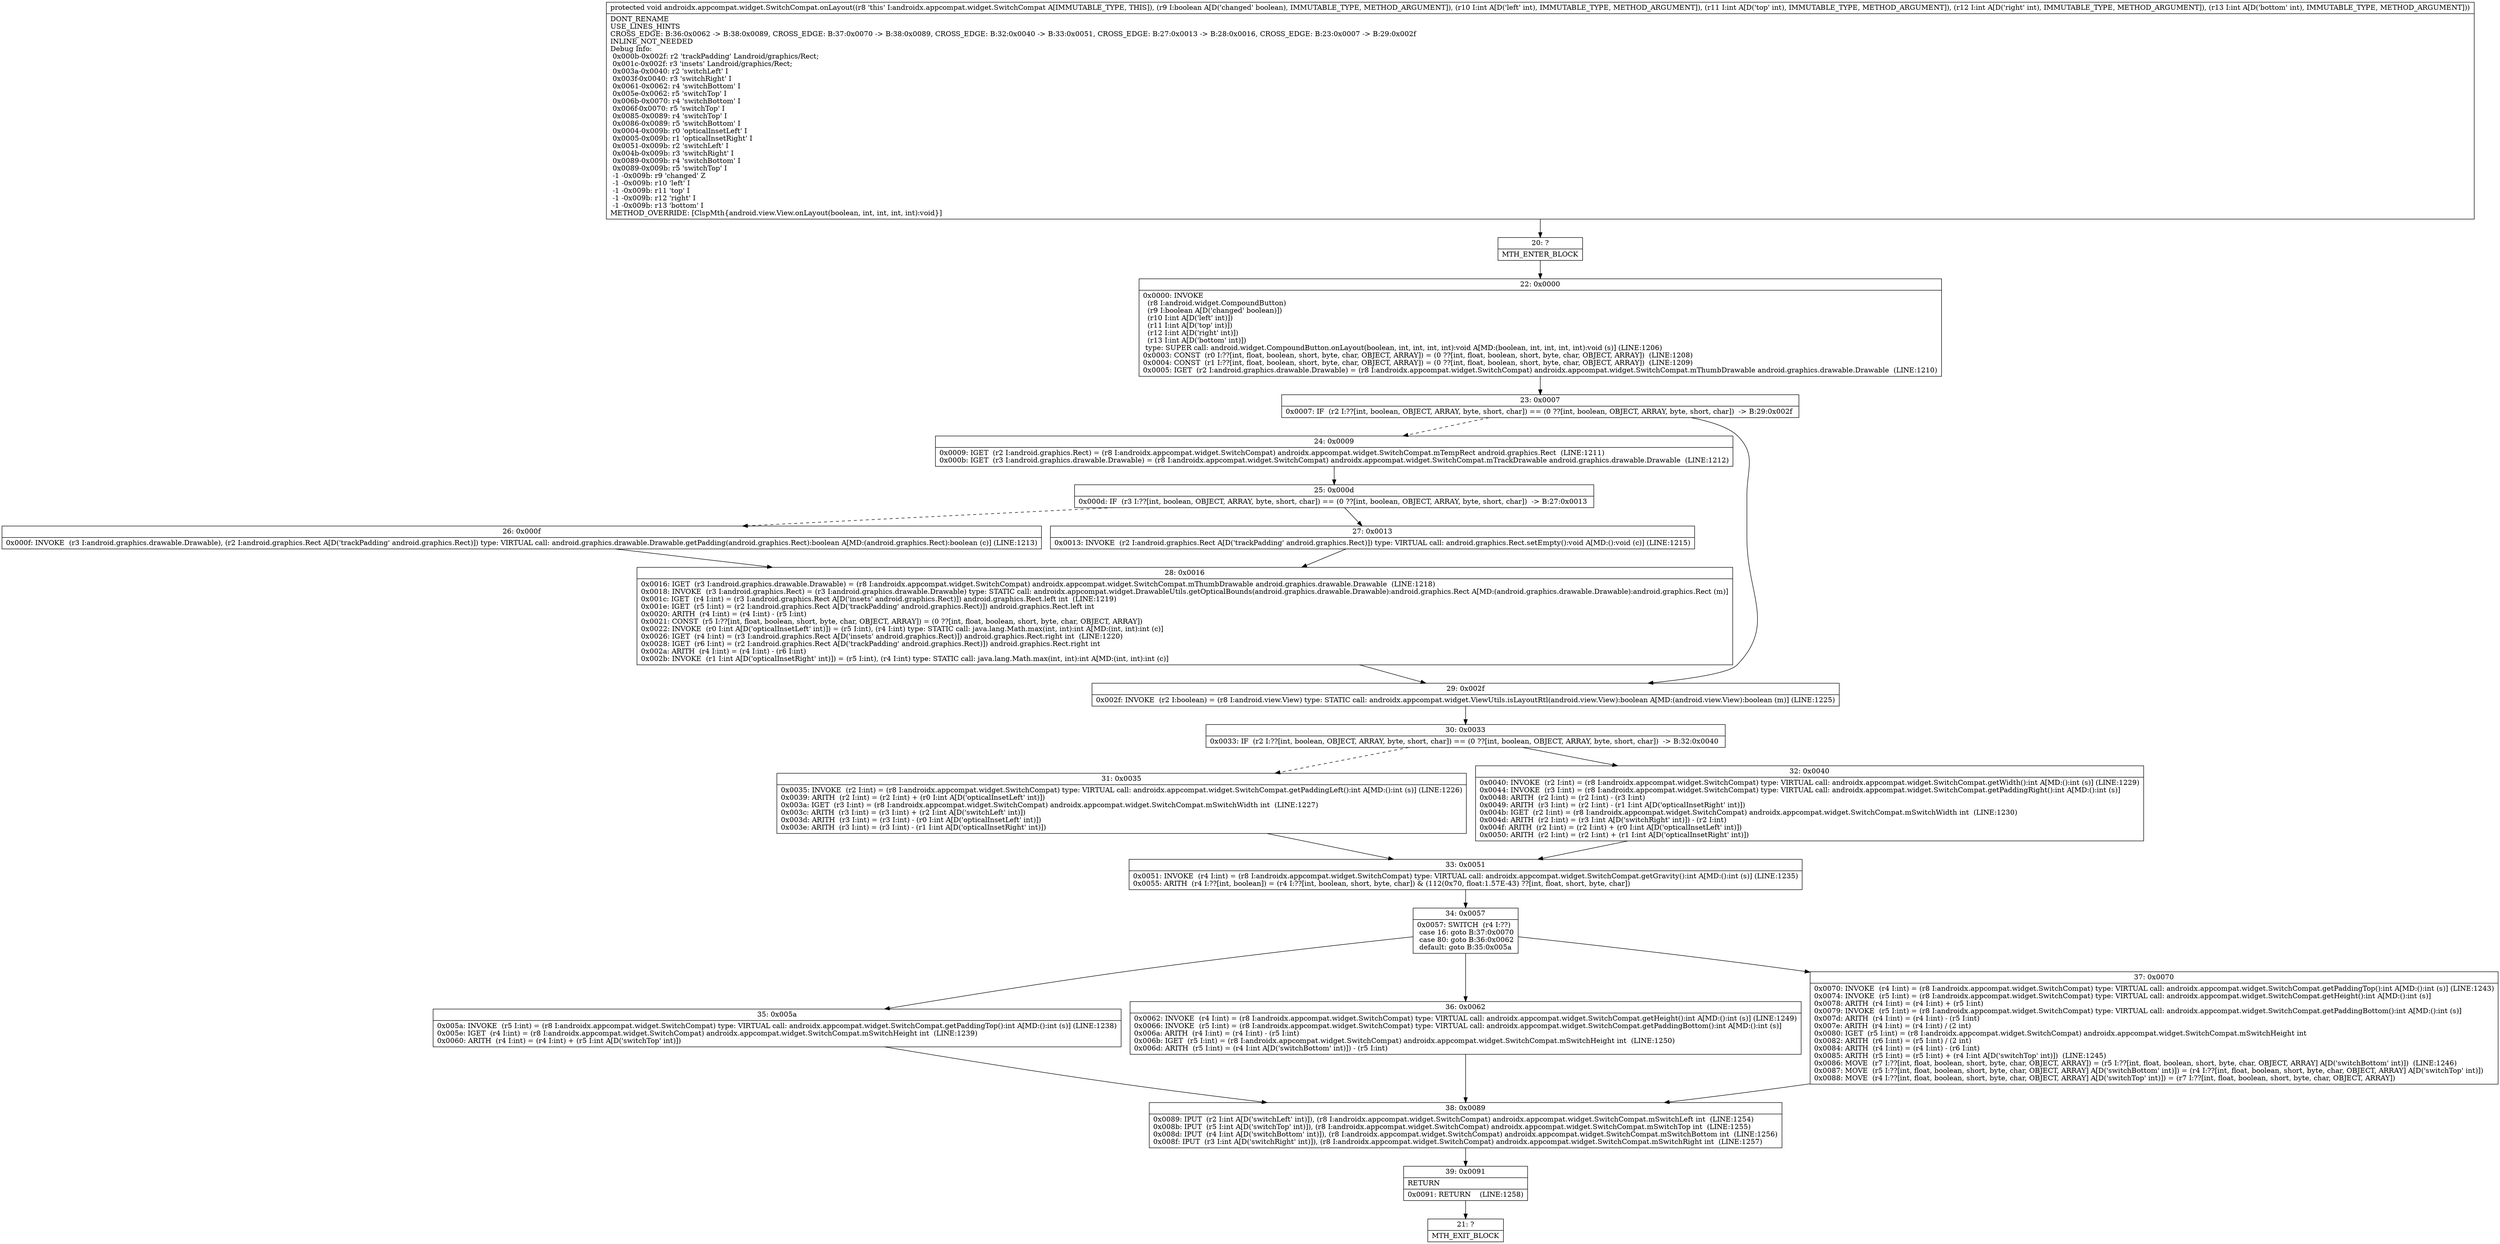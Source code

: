 digraph "CFG forandroidx.appcompat.widget.SwitchCompat.onLayout(ZIIII)V" {
Node_20 [shape=record,label="{20\:\ ?|MTH_ENTER_BLOCK\l}"];
Node_22 [shape=record,label="{22\:\ 0x0000|0x0000: INVOKE  \l  (r8 I:android.widget.CompoundButton)\l  (r9 I:boolean A[D('changed' boolean)])\l  (r10 I:int A[D('left' int)])\l  (r11 I:int A[D('top' int)])\l  (r12 I:int A[D('right' int)])\l  (r13 I:int A[D('bottom' int)])\l type: SUPER call: android.widget.CompoundButton.onLayout(boolean, int, int, int, int):void A[MD:(boolean, int, int, int, int):void (s)] (LINE:1206)\l0x0003: CONST  (r0 I:??[int, float, boolean, short, byte, char, OBJECT, ARRAY]) = (0 ??[int, float, boolean, short, byte, char, OBJECT, ARRAY])  (LINE:1208)\l0x0004: CONST  (r1 I:??[int, float, boolean, short, byte, char, OBJECT, ARRAY]) = (0 ??[int, float, boolean, short, byte, char, OBJECT, ARRAY])  (LINE:1209)\l0x0005: IGET  (r2 I:android.graphics.drawable.Drawable) = (r8 I:androidx.appcompat.widget.SwitchCompat) androidx.appcompat.widget.SwitchCompat.mThumbDrawable android.graphics.drawable.Drawable  (LINE:1210)\l}"];
Node_23 [shape=record,label="{23\:\ 0x0007|0x0007: IF  (r2 I:??[int, boolean, OBJECT, ARRAY, byte, short, char]) == (0 ??[int, boolean, OBJECT, ARRAY, byte, short, char])  \-\> B:29:0x002f \l}"];
Node_24 [shape=record,label="{24\:\ 0x0009|0x0009: IGET  (r2 I:android.graphics.Rect) = (r8 I:androidx.appcompat.widget.SwitchCompat) androidx.appcompat.widget.SwitchCompat.mTempRect android.graphics.Rect  (LINE:1211)\l0x000b: IGET  (r3 I:android.graphics.drawable.Drawable) = (r8 I:androidx.appcompat.widget.SwitchCompat) androidx.appcompat.widget.SwitchCompat.mTrackDrawable android.graphics.drawable.Drawable  (LINE:1212)\l}"];
Node_25 [shape=record,label="{25\:\ 0x000d|0x000d: IF  (r3 I:??[int, boolean, OBJECT, ARRAY, byte, short, char]) == (0 ??[int, boolean, OBJECT, ARRAY, byte, short, char])  \-\> B:27:0x0013 \l}"];
Node_26 [shape=record,label="{26\:\ 0x000f|0x000f: INVOKE  (r3 I:android.graphics.drawable.Drawable), (r2 I:android.graphics.Rect A[D('trackPadding' android.graphics.Rect)]) type: VIRTUAL call: android.graphics.drawable.Drawable.getPadding(android.graphics.Rect):boolean A[MD:(android.graphics.Rect):boolean (c)] (LINE:1213)\l}"];
Node_28 [shape=record,label="{28\:\ 0x0016|0x0016: IGET  (r3 I:android.graphics.drawable.Drawable) = (r8 I:androidx.appcompat.widget.SwitchCompat) androidx.appcompat.widget.SwitchCompat.mThumbDrawable android.graphics.drawable.Drawable  (LINE:1218)\l0x0018: INVOKE  (r3 I:android.graphics.Rect) = (r3 I:android.graphics.drawable.Drawable) type: STATIC call: androidx.appcompat.widget.DrawableUtils.getOpticalBounds(android.graphics.drawable.Drawable):android.graphics.Rect A[MD:(android.graphics.drawable.Drawable):android.graphics.Rect (m)]\l0x001c: IGET  (r4 I:int) = (r3 I:android.graphics.Rect A[D('insets' android.graphics.Rect)]) android.graphics.Rect.left int  (LINE:1219)\l0x001e: IGET  (r5 I:int) = (r2 I:android.graphics.Rect A[D('trackPadding' android.graphics.Rect)]) android.graphics.Rect.left int \l0x0020: ARITH  (r4 I:int) = (r4 I:int) \- (r5 I:int) \l0x0021: CONST  (r5 I:??[int, float, boolean, short, byte, char, OBJECT, ARRAY]) = (0 ??[int, float, boolean, short, byte, char, OBJECT, ARRAY]) \l0x0022: INVOKE  (r0 I:int A[D('opticalInsetLeft' int)]) = (r5 I:int), (r4 I:int) type: STATIC call: java.lang.Math.max(int, int):int A[MD:(int, int):int (c)]\l0x0026: IGET  (r4 I:int) = (r3 I:android.graphics.Rect A[D('insets' android.graphics.Rect)]) android.graphics.Rect.right int  (LINE:1220)\l0x0028: IGET  (r6 I:int) = (r2 I:android.graphics.Rect A[D('trackPadding' android.graphics.Rect)]) android.graphics.Rect.right int \l0x002a: ARITH  (r4 I:int) = (r4 I:int) \- (r6 I:int) \l0x002b: INVOKE  (r1 I:int A[D('opticalInsetRight' int)]) = (r5 I:int), (r4 I:int) type: STATIC call: java.lang.Math.max(int, int):int A[MD:(int, int):int (c)]\l}"];
Node_27 [shape=record,label="{27\:\ 0x0013|0x0013: INVOKE  (r2 I:android.graphics.Rect A[D('trackPadding' android.graphics.Rect)]) type: VIRTUAL call: android.graphics.Rect.setEmpty():void A[MD:():void (c)] (LINE:1215)\l}"];
Node_29 [shape=record,label="{29\:\ 0x002f|0x002f: INVOKE  (r2 I:boolean) = (r8 I:android.view.View) type: STATIC call: androidx.appcompat.widget.ViewUtils.isLayoutRtl(android.view.View):boolean A[MD:(android.view.View):boolean (m)] (LINE:1225)\l}"];
Node_30 [shape=record,label="{30\:\ 0x0033|0x0033: IF  (r2 I:??[int, boolean, OBJECT, ARRAY, byte, short, char]) == (0 ??[int, boolean, OBJECT, ARRAY, byte, short, char])  \-\> B:32:0x0040 \l}"];
Node_31 [shape=record,label="{31\:\ 0x0035|0x0035: INVOKE  (r2 I:int) = (r8 I:androidx.appcompat.widget.SwitchCompat) type: VIRTUAL call: androidx.appcompat.widget.SwitchCompat.getPaddingLeft():int A[MD:():int (s)] (LINE:1226)\l0x0039: ARITH  (r2 I:int) = (r2 I:int) + (r0 I:int A[D('opticalInsetLeft' int)]) \l0x003a: IGET  (r3 I:int) = (r8 I:androidx.appcompat.widget.SwitchCompat) androidx.appcompat.widget.SwitchCompat.mSwitchWidth int  (LINE:1227)\l0x003c: ARITH  (r3 I:int) = (r3 I:int) + (r2 I:int A[D('switchLeft' int)]) \l0x003d: ARITH  (r3 I:int) = (r3 I:int) \- (r0 I:int A[D('opticalInsetLeft' int)]) \l0x003e: ARITH  (r3 I:int) = (r3 I:int) \- (r1 I:int A[D('opticalInsetRight' int)]) \l}"];
Node_33 [shape=record,label="{33\:\ 0x0051|0x0051: INVOKE  (r4 I:int) = (r8 I:androidx.appcompat.widget.SwitchCompat) type: VIRTUAL call: androidx.appcompat.widget.SwitchCompat.getGravity():int A[MD:():int (s)] (LINE:1235)\l0x0055: ARITH  (r4 I:??[int, boolean]) = (r4 I:??[int, boolean, short, byte, char]) & (112(0x70, float:1.57E\-43) ??[int, float, short, byte, char]) \l}"];
Node_34 [shape=record,label="{34\:\ 0x0057|0x0057: SWITCH  (r4 I:??)\l case 16: goto B:37:0x0070\l case 80: goto B:36:0x0062\l default: goto B:35:0x005a \l}"];
Node_35 [shape=record,label="{35\:\ 0x005a|0x005a: INVOKE  (r5 I:int) = (r8 I:androidx.appcompat.widget.SwitchCompat) type: VIRTUAL call: androidx.appcompat.widget.SwitchCompat.getPaddingTop():int A[MD:():int (s)] (LINE:1238)\l0x005e: IGET  (r4 I:int) = (r8 I:androidx.appcompat.widget.SwitchCompat) androidx.appcompat.widget.SwitchCompat.mSwitchHeight int  (LINE:1239)\l0x0060: ARITH  (r4 I:int) = (r4 I:int) + (r5 I:int A[D('switchTop' int)]) \l}"];
Node_38 [shape=record,label="{38\:\ 0x0089|0x0089: IPUT  (r2 I:int A[D('switchLeft' int)]), (r8 I:androidx.appcompat.widget.SwitchCompat) androidx.appcompat.widget.SwitchCompat.mSwitchLeft int  (LINE:1254)\l0x008b: IPUT  (r5 I:int A[D('switchTop' int)]), (r8 I:androidx.appcompat.widget.SwitchCompat) androidx.appcompat.widget.SwitchCompat.mSwitchTop int  (LINE:1255)\l0x008d: IPUT  (r4 I:int A[D('switchBottom' int)]), (r8 I:androidx.appcompat.widget.SwitchCompat) androidx.appcompat.widget.SwitchCompat.mSwitchBottom int  (LINE:1256)\l0x008f: IPUT  (r3 I:int A[D('switchRight' int)]), (r8 I:androidx.appcompat.widget.SwitchCompat) androidx.appcompat.widget.SwitchCompat.mSwitchRight int  (LINE:1257)\l}"];
Node_39 [shape=record,label="{39\:\ 0x0091|RETURN\l|0x0091: RETURN    (LINE:1258)\l}"];
Node_21 [shape=record,label="{21\:\ ?|MTH_EXIT_BLOCK\l}"];
Node_36 [shape=record,label="{36\:\ 0x0062|0x0062: INVOKE  (r4 I:int) = (r8 I:androidx.appcompat.widget.SwitchCompat) type: VIRTUAL call: androidx.appcompat.widget.SwitchCompat.getHeight():int A[MD:():int (s)] (LINE:1249)\l0x0066: INVOKE  (r5 I:int) = (r8 I:androidx.appcompat.widget.SwitchCompat) type: VIRTUAL call: androidx.appcompat.widget.SwitchCompat.getPaddingBottom():int A[MD:():int (s)]\l0x006a: ARITH  (r4 I:int) = (r4 I:int) \- (r5 I:int) \l0x006b: IGET  (r5 I:int) = (r8 I:androidx.appcompat.widget.SwitchCompat) androidx.appcompat.widget.SwitchCompat.mSwitchHeight int  (LINE:1250)\l0x006d: ARITH  (r5 I:int) = (r4 I:int A[D('switchBottom' int)]) \- (r5 I:int) \l}"];
Node_37 [shape=record,label="{37\:\ 0x0070|0x0070: INVOKE  (r4 I:int) = (r8 I:androidx.appcompat.widget.SwitchCompat) type: VIRTUAL call: androidx.appcompat.widget.SwitchCompat.getPaddingTop():int A[MD:():int (s)] (LINE:1243)\l0x0074: INVOKE  (r5 I:int) = (r8 I:androidx.appcompat.widget.SwitchCompat) type: VIRTUAL call: androidx.appcompat.widget.SwitchCompat.getHeight():int A[MD:():int (s)]\l0x0078: ARITH  (r4 I:int) = (r4 I:int) + (r5 I:int) \l0x0079: INVOKE  (r5 I:int) = (r8 I:androidx.appcompat.widget.SwitchCompat) type: VIRTUAL call: androidx.appcompat.widget.SwitchCompat.getPaddingBottom():int A[MD:():int (s)]\l0x007d: ARITH  (r4 I:int) = (r4 I:int) \- (r5 I:int) \l0x007e: ARITH  (r4 I:int) = (r4 I:int) \/ (2 int) \l0x0080: IGET  (r5 I:int) = (r8 I:androidx.appcompat.widget.SwitchCompat) androidx.appcompat.widget.SwitchCompat.mSwitchHeight int \l0x0082: ARITH  (r6 I:int) = (r5 I:int) \/ (2 int) \l0x0084: ARITH  (r4 I:int) = (r4 I:int) \- (r6 I:int) \l0x0085: ARITH  (r5 I:int) = (r5 I:int) + (r4 I:int A[D('switchTop' int)])  (LINE:1245)\l0x0086: MOVE  (r7 I:??[int, float, boolean, short, byte, char, OBJECT, ARRAY]) = (r5 I:??[int, float, boolean, short, byte, char, OBJECT, ARRAY] A[D('switchBottom' int)])  (LINE:1246)\l0x0087: MOVE  (r5 I:??[int, float, boolean, short, byte, char, OBJECT, ARRAY] A[D('switchBottom' int)]) = (r4 I:??[int, float, boolean, short, byte, char, OBJECT, ARRAY] A[D('switchTop' int)]) \l0x0088: MOVE  (r4 I:??[int, float, boolean, short, byte, char, OBJECT, ARRAY] A[D('switchTop' int)]) = (r7 I:??[int, float, boolean, short, byte, char, OBJECT, ARRAY]) \l}"];
Node_32 [shape=record,label="{32\:\ 0x0040|0x0040: INVOKE  (r2 I:int) = (r8 I:androidx.appcompat.widget.SwitchCompat) type: VIRTUAL call: androidx.appcompat.widget.SwitchCompat.getWidth():int A[MD:():int (s)] (LINE:1229)\l0x0044: INVOKE  (r3 I:int) = (r8 I:androidx.appcompat.widget.SwitchCompat) type: VIRTUAL call: androidx.appcompat.widget.SwitchCompat.getPaddingRight():int A[MD:():int (s)]\l0x0048: ARITH  (r2 I:int) = (r2 I:int) \- (r3 I:int) \l0x0049: ARITH  (r3 I:int) = (r2 I:int) \- (r1 I:int A[D('opticalInsetRight' int)]) \l0x004b: IGET  (r2 I:int) = (r8 I:androidx.appcompat.widget.SwitchCompat) androidx.appcompat.widget.SwitchCompat.mSwitchWidth int  (LINE:1230)\l0x004d: ARITH  (r2 I:int) = (r3 I:int A[D('switchRight' int)]) \- (r2 I:int) \l0x004f: ARITH  (r2 I:int) = (r2 I:int) + (r0 I:int A[D('opticalInsetLeft' int)]) \l0x0050: ARITH  (r2 I:int) = (r2 I:int) + (r1 I:int A[D('opticalInsetRight' int)]) \l}"];
MethodNode[shape=record,label="{protected void androidx.appcompat.widget.SwitchCompat.onLayout((r8 'this' I:androidx.appcompat.widget.SwitchCompat A[IMMUTABLE_TYPE, THIS]), (r9 I:boolean A[D('changed' boolean), IMMUTABLE_TYPE, METHOD_ARGUMENT]), (r10 I:int A[D('left' int), IMMUTABLE_TYPE, METHOD_ARGUMENT]), (r11 I:int A[D('top' int), IMMUTABLE_TYPE, METHOD_ARGUMENT]), (r12 I:int A[D('right' int), IMMUTABLE_TYPE, METHOD_ARGUMENT]), (r13 I:int A[D('bottom' int), IMMUTABLE_TYPE, METHOD_ARGUMENT]))  | DONT_RENAME\lUSE_LINES_HINTS\lCROSS_EDGE: B:36:0x0062 \-\> B:38:0x0089, CROSS_EDGE: B:37:0x0070 \-\> B:38:0x0089, CROSS_EDGE: B:32:0x0040 \-\> B:33:0x0051, CROSS_EDGE: B:27:0x0013 \-\> B:28:0x0016, CROSS_EDGE: B:23:0x0007 \-\> B:29:0x002f\lINLINE_NOT_NEEDED\lDebug Info:\l  0x000b\-0x002f: r2 'trackPadding' Landroid\/graphics\/Rect;\l  0x001c\-0x002f: r3 'insets' Landroid\/graphics\/Rect;\l  0x003a\-0x0040: r2 'switchLeft' I\l  0x003f\-0x0040: r3 'switchRight' I\l  0x0061\-0x0062: r4 'switchBottom' I\l  0x005e\-0x0062: r5 'switchTop' I\l  0x006b\-0x0070: r4 'switchBottom' I\l  0x006f\-0x0070: r5 'switchTop' I\l  0x0085\-0x0089: r4 'switchTop' I\l  0x0086\-0x0089: r5 'switchBottom' I\l  0x0004\-0x009b: r0 'opticalInsetLeft' I\l  0x0005\-0x009b: r1 'opticalInsetRight' I\l  0x0051\-0x009b: r2 'switchLeft' I\l  0x004b\-0x009b: r3 'switchRight' I\l  0x0089\-0x009b: r4 'switchBottom' I\l  0x0089\-0x009b: r5 'switchTop' I\l  \-1 \-0x009b: r9 'changed' Z\l  \-1 \-0x009b: r10 'left' I\l  \-1 \-0x009b: r11 'top' I\l  \-1 \-0x009b: r12 'right' I\l  \-1 \-0x009b: r13 'bottom' I\lMETHOD_OVERRIDE: [ClspMth\{android.view.View.onLayout(boolean, int, int, int, int):void\}]\l}"];
MethodNode -> Node_20;Node_20 -> Node_22;
Node_22 -> Node_23;
Node_23 -> Node_24[style=dashed];
Node_23 -> Node_29;
Node_24 -> Node_25;
Node_25 -> Node_26[style=dashed];
Node_25 -> Node_27;
Node_26 -> Node_28;
Node_28 -> Node_29;
Node_27 -> Node_28;
Node_29 -> Node_30;
Node_30 -> Node_31[style=dashed];
Node_30 -> Node_32;
Node_31 -> Node_33;
Node_33 -> Node_34;
Node_34 -> Node_35;
Node_34 -> Node_36;
Node_34 -> Node_37;
Node_35 -> Node_38;
Node_38 -> Node_39;
Node_39 -> Node_21;
Node_36 -> Node_38;
Node_37 -> Node_38;
Node_32 -> Node_33;
}

